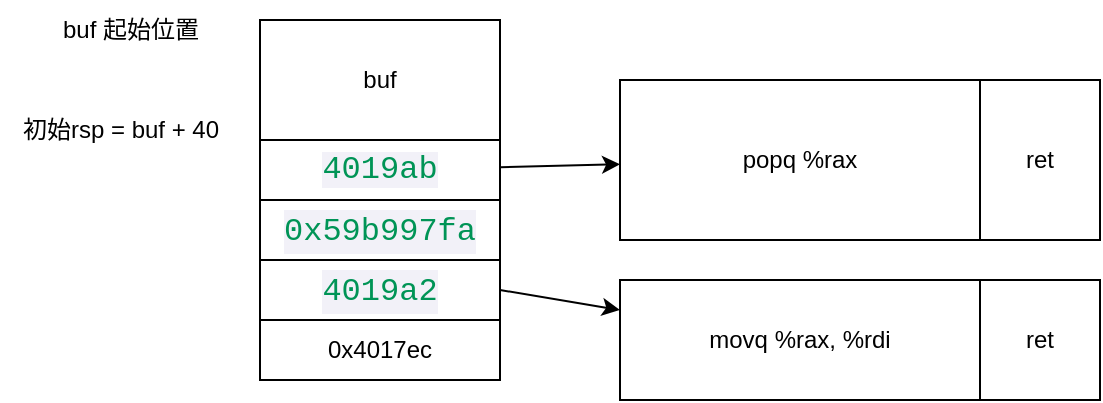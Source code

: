 <mxfile>
    <diagram id="0hGiMTCpnBmBn-SUvB3x" name="Page-1">
        <mxGraphModel dx="984" dy="273" grid="1" gridSize="10" guides="1" tooltips="1" connect="1" arrows="1" fold="1" page="1" pageScale="1" pageWidth="850" pageHeight="1100" math="0" shadow="0">
            <root>
                <mxCell id="0"/>
                <mxCell id="1" parent="0"/>
                <mxCell id="2" value="buf" style="rounded=0;whiteSpace=wrap;html=1;" parent="1" vertex="1">
                    <mxGeometry x="210" y="150" width="120" height="60" as="geometry"/>
                </mxCell>
                <mxCell id="3" value="buf 起始位置" style="text;html=1;align=center;verticalAlign=middle;resizable=0;points=[];autosize=1;strokeColor=none;fillColor=none;" parent="1" vertex="1">
                    <mxGeometry x="100" y="140" width="90" height="30" as="geometry"/>
                </mxCell>
                <mxCell id="4" value="初始rsp = buf + 40" style="text;html=1;align=center;verticalAlign=middle;resizable=0;points=[];autosize=1;strokeColor=none;fillColor=none;" parent="1" vertex="1">
                    <mxGeometry x="80" y="190" width="120" height="30" as="geometry"/>
                </mxCell>
                <mxCell id="7" value="" style="edgeStyle=none;html=1;" parent="1" source="5" target="6" edge="1">
                    <mxGeometry relative="1" as="geometry"/>
                </mxCell>
                <mxCell id="5" value="&lt;span style=&quot;color: rgb(0, 148, 86); font-family: &amp;quot;JetBrains Mono&amp;quot;, &amp;quot;Fira Code Retina&amp;quot;, Consolas, &amp;quot;Courier New&amp;quot;, monospace, Consolas, &amp;quot;Courier New&amp;quot;, monospace; font-size: 16px; background-color: rgb(242, 241, 248);&quot;&gt;4019ab&lt;/span&gt;" style="rounded=0;whiteSpace=wrap;html=1;" parent="1" vertex="1">
                    <mxGeometry x="210" y="210" width="120" height="30" as="geometry"/>
                </mxCell>
                <mxCell id="6" value="popq %rax" style="rounded=0;whiteSpace=wrap;html=1;" parent="1" vertex="1">
                    <mxGeometry x="390" y="180" width="180" height="80" as="geometry"/>
                </mxCell>
                <mxCell id="8" value="ret" style="rounded=0;whiteSpace=wrap;html=1;" parent="1" vertex="1">
                    <mxGeometry x="570" y="180" width="60" height="80" as="geometry"/>
                </mxCell>
                <mxCell id="9" value="&lt;div style=&quot;color: rgb(12, 0, 107); background-color: rgb(242, 241, 248); font-family: &amp;quot;JetBrains Mono&amp;quot;, &amp;quot;Fira Code Retina&amp;quot;, Consolas, &amp;quot;Courier New&amp;quot;, monospace, Consolas, &amp;quot;Courier New&amp;quot;, monospace; font-size: 16px; line-height: 22px;&quot;&gt;&lt;span style=&quot;color: #009456;&quot;&gt;0x59b997fa&lt;/span&gt;&lt;/div&gt;" style="whiteSpace=wrap;html=1;rounded=0;" parent="1" vertex="1">
                    <mxGeometry x="210" y="240" width="120" height="30" as="geometry"/>
                </mxCell>
                <mxCell id="16" value="" style="edgeStyle=none;html=1;" parent="1" edge="1">
                    <mxGeometry relative="1" as="geometry">
                        <mxPoint x="570" y="305" as="sourcePoint"/>
                        <mxPoint x="570" y="305" as="targetPoint"/>
                    </mxGeometry>
                </mxCell>
                <mxCell id="15" value="0x4017ec" style="whiteSpace=wrap;html=1;rounded=0;" parent="1" vertex="1">
                    <mxGeometry x="210" y="300" width="120" height="30" as="geometry"/>
                </mxCell>
                <mxCell id="23" value="" style="edgeStyle=none;html=1;exitX=1;exitY=0.5;exitDx=0;exitDy=0;" edge="1" parent="1" source="25" target="22">
                    <mxGeometry relative="1" as="geometry">
                        <mxPoint x="330" y="292.143" as="sourcePoint"/>
                    </mxGeometry>
                </mxCell>
                <mxCell id="22" value="movq %rax, %rdi" style="whiteSpace=wrap;html=1;" vertex="1" parent="1">
                    <mxGeometry x="390" y="280" width="180" height="60" as="geometry"/>
                </mxCell>
                <mxCell id="24" value="ret" style="rounded=0;whiteSpace=wrap;html=1;" vertex="1" parent="1">
                    <mxGeometry x="570" y="280" width="60" height="60" as="geometry"/>
                </mxCell>
                <mxCell id="25" value="&lt;div style=&quot;color: rgb(12, 0, 107); background-color: rgb(242, 241, 248); font-family: &amp;quot;JetBrains Mono&amp;quot;, &amp;quot;Fira Code Retina&amp;quot;, Consolas, &amp;quot;Courier New&amp;quot;, monospace, Consolas, &amp;quot;Courier New&amp;quot;, monospace; font-size: 16px; line-height: 22px;&quot;&gt;&lt;div style=&quot;line-height: 22px;&quot;&gt;&lt;span style=&quot;color: #009456;&quot;&gt;4019a2&lt;/span&gt;&lt;/div&gt;&lt;/div&gt;" style="whiteSpace=wrap;html=1;rounded=0;" vertex="1" parent="1">
                    <mxGeometry x="210" y="270" width="120" height="30" as="geometry"/>
                </mxCell>
            </root>
        </mxGraphModel>
    </diagram>
</mxfile>